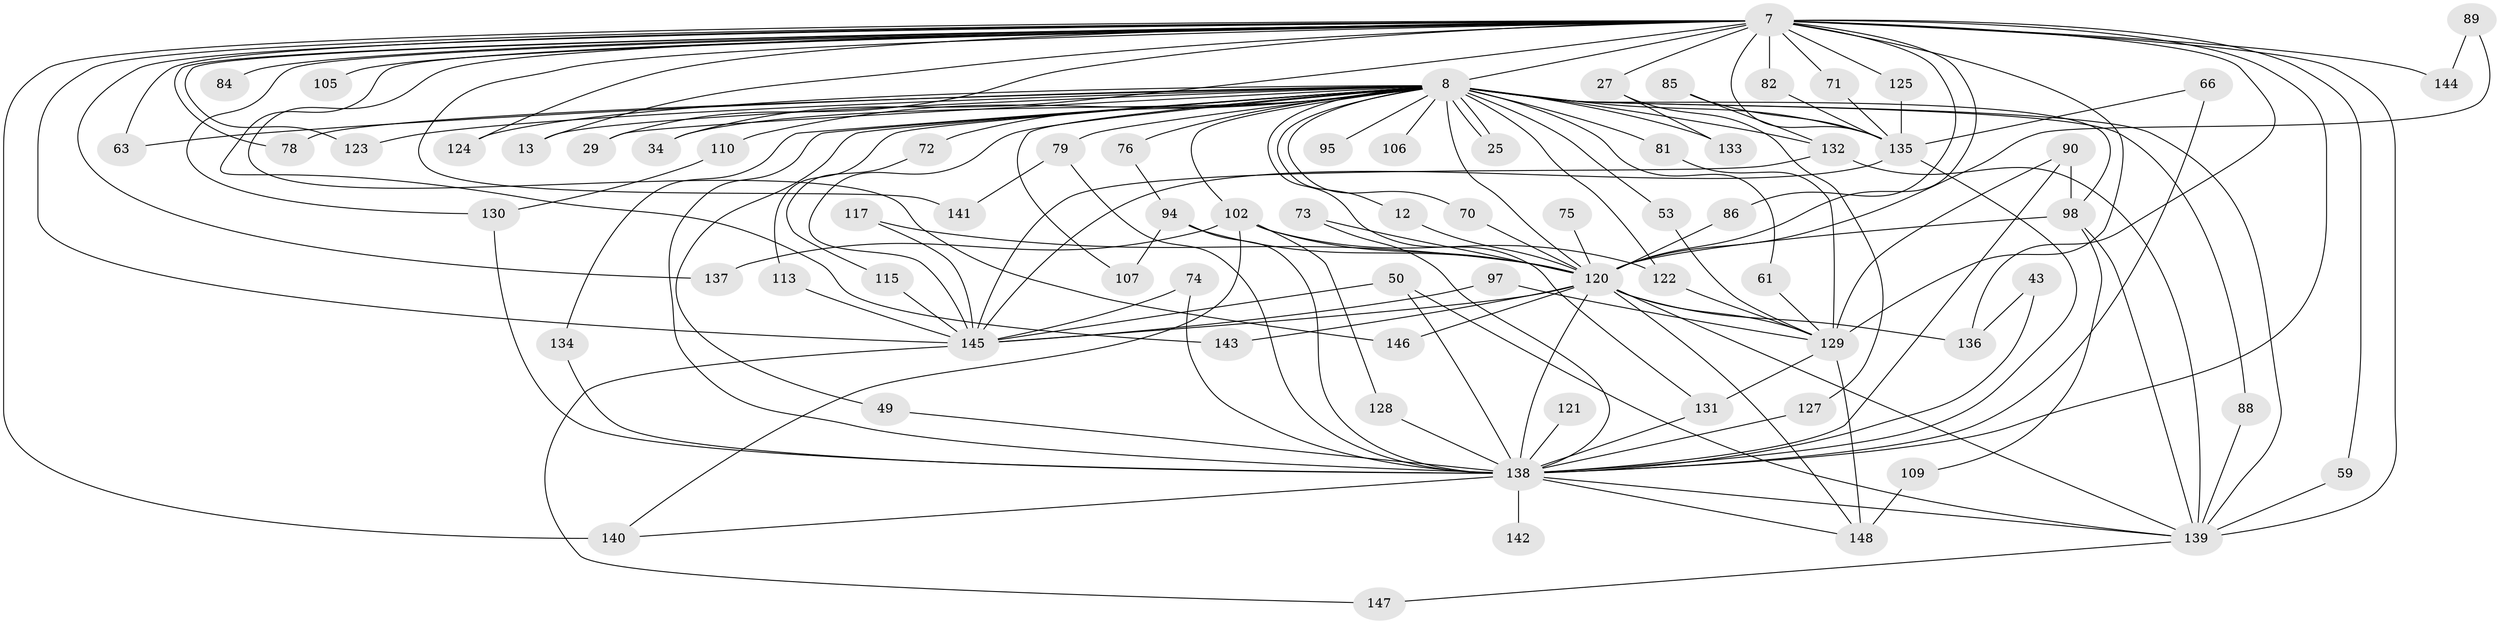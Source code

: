 // original degree distribution, {12: 0.006756756756756757, 32: 0.006756756756756757, 21: 0.006756756756756757, 14: 0.006756756756756757, 39: 0.013513513513513514, 18: 0.006756756756756757, 29: 0.006756756756756757, 19: 0.013513513513513514, 6: 0.02027027027027027, 2: 0.5472972972972973, 7: 0.006756756756756757, 5: 0.04054054054054054, 11: 0.006756756756756757, 4: 0.10135135135135136, 10: 0.013513513513513514, 3: 0.1891891891891892, 8: 0.006756756756756757}
// Generated by graph-tools (version 1.1) at 2025/45/03/09/25 04:45:15]
// undirected, 74 vertices, 149 edges
graph export_dot {
graph [start="1"]
  node [color=gray90,style=filled];
  7 [super="+5"];
  8 [super="+2"];
  12;
  13;
  25;
  27;
  29;
  34;
  43;
  49;
  50 [super="+46"];
  53;
  59;
  61;
  63;
  66;
  70;
  71;
  72;
  73;
  74;
  75;
  76;
  78 [super="+20"];
  79 [super="+57"];
  81 [super="+31"];
  82 [super="+44+80"];
  84;
  85;
  86;
  88;
  89;
  90;
  94 [super="+38"];
  95;
  97;
  98 [super="+77+93"];
  102 [super="+55+91"];
  105;
  106;
  107;
  109;
  110;
  113;
  115;
  117;
  120 [super="+111+6"];
  121;
  122 [super="+96"];
  123;
  124 [super="+45"];
  125;
  127;
  128;
  129 [super="+16"];
  130 [super="+47"];
  131 [super="+32"];
  132 [super="+112"];
  133;
  134;
  135 [super="+19+41+54+28"];
  136 [super="+126+30"];
  137;
  138 [super="+119+83"];
  139 [super="+114+101+4"];
  140 [super="+100"];
  141;
  142;
  143;
  144 [super="+118"];
  145 [super="+51+108+69+116+103"];
  146;
  147;
  148 [super="+37"];
  7 -- 8 [weight=4];
  7 -- 27 [weight=2];
  7 -- 59;
  7 -- 71;
  7 -- 84 [weight=2];
  7 -- 124 [weight=2];
  7 -- 136 [weight=3];
  7 -- 137;
  7 -- 140;
  7 -- 144 [weight=3];
  7 -- 146;
  7 -- 129 [weight=2];
  7 -- 138 [weight=7];
  7 -- 13;
  7 -- 141;
  7 -- 143;
  7 -- 78 [weight=2];
  7 -- 86;
  7 -- 29;
  7 -- 34;
  7 -- 105;
  7 -- 123;
  7 -- 125;
  7 -- 63;
  7 -- 135;
  7 -- 82 [weight=2];
  7 -- 130;
  7 -- 145 [weight=6];
  7 -- 139 [weight=5];
  7 -- 120 [weight=7];
  8 -- 25;
  8 -- 25;
  8 -- 34;
  8 -- 49;
  8 -- 63;
  8 -- 72 [weight=2];
  8 -- 81 [weight=2];
  8 -- 88;
  8 -- 95 [weight=2];
  8 -- 106 [weight=2];
  8 -- 107;
  8 -- 110 [weight=2];
  8 -- 122 [weight=2];
  8 -- 123;
  8 -- 133;
  8 -- 134;
  8 -- 135 [weight=6];
  8 -- 131 [weight=2];
  8 -- 132 [weight=2];
  8 -- 70;
  8 -- 12;
  8 -- 13;
  8 -- 76;
  8 -- 78;
  8 -- 29;
  8 -- 113;
  8 -- 53;
  8 -- 61;
  8 -- 124;
  8 -- 102;
  8 -- 98 [weight=2];
  8 -- 145;
  8 -- 139 [weight=7];
  8 -- 138 [weight=6];
  8 -- 79 [weight=2];
  8 -- 120 [weight=4];
  12 -- 120;
  27 -- 127;
  27 -- 133;
  43 -- 136;
  43 -- 138;
  49 -- 138;
  50 -- 145;
  50 -- 138;
  50 -- 139;
  53 -- 129;
  59 -- 139;
  61 -- 129;
  66 -- 135;
  66 -- 138;
  70 -- 120;
  71 -- 135;
  72 -- 115;
  73 -- 138;
  73 -- 120;
  74 -- 145;
  74 -- 138;
  75 -- 120;
  76 -- 94;
  79 -- 138 [weight=3];
  79 -- 141;
  81 -- 129;
  82 -- 135 [weight=2];
  85 -- 135;
  85 -- 132;
  86 -- 120;
  88 -- 139;
  89 -- 144;
  89 -- 120;
  90 -- 129;
  90 -- 98;
  90 -- 138;
  94 -- 107;
  94 -- 138 [weight=2];
  94 -- 120 [weight=2];
  97 -- 129;
  97 -- 145;
  98 -- 109;
  98 -- 120;
  98 -- 139;
  102 -- 128;
  102 -- 137;
  102 -- 122;
  102 -- 140;
  102 -- 120 [weight=4];
  109 -- 148;
  110 -- 130;
  113 -- 145;
  115 -- 145;
  117 -- 145;
  117 -- 120;
  120 -- 138 [weight=8];
  120 -- 139 [weight=6];
  120 -- 129;
  120 -- 136;
  120 -- 143;
  120 -- 145;
  120 -- 146;
  120 -- 148;
  121 -- 138;
  122 -- 129;
  125 -- 135;
  127 -- 138;
  128 -- 138;
  129 -- 148 [weight=2];
  129 -- 131;
  130 -- 138;
  131 -- 138;
  132 -- 145;
  132 -- 139;
  134 -- 138;
  135 -- 145 [weight=5];
  135 -- 138;
  138 -- 148;
  138 -- 140;
  138 -- 142 [weight=2];
  138 -- 139 [weight=5];
  139 -- 147;
  145 -- 147;
}
